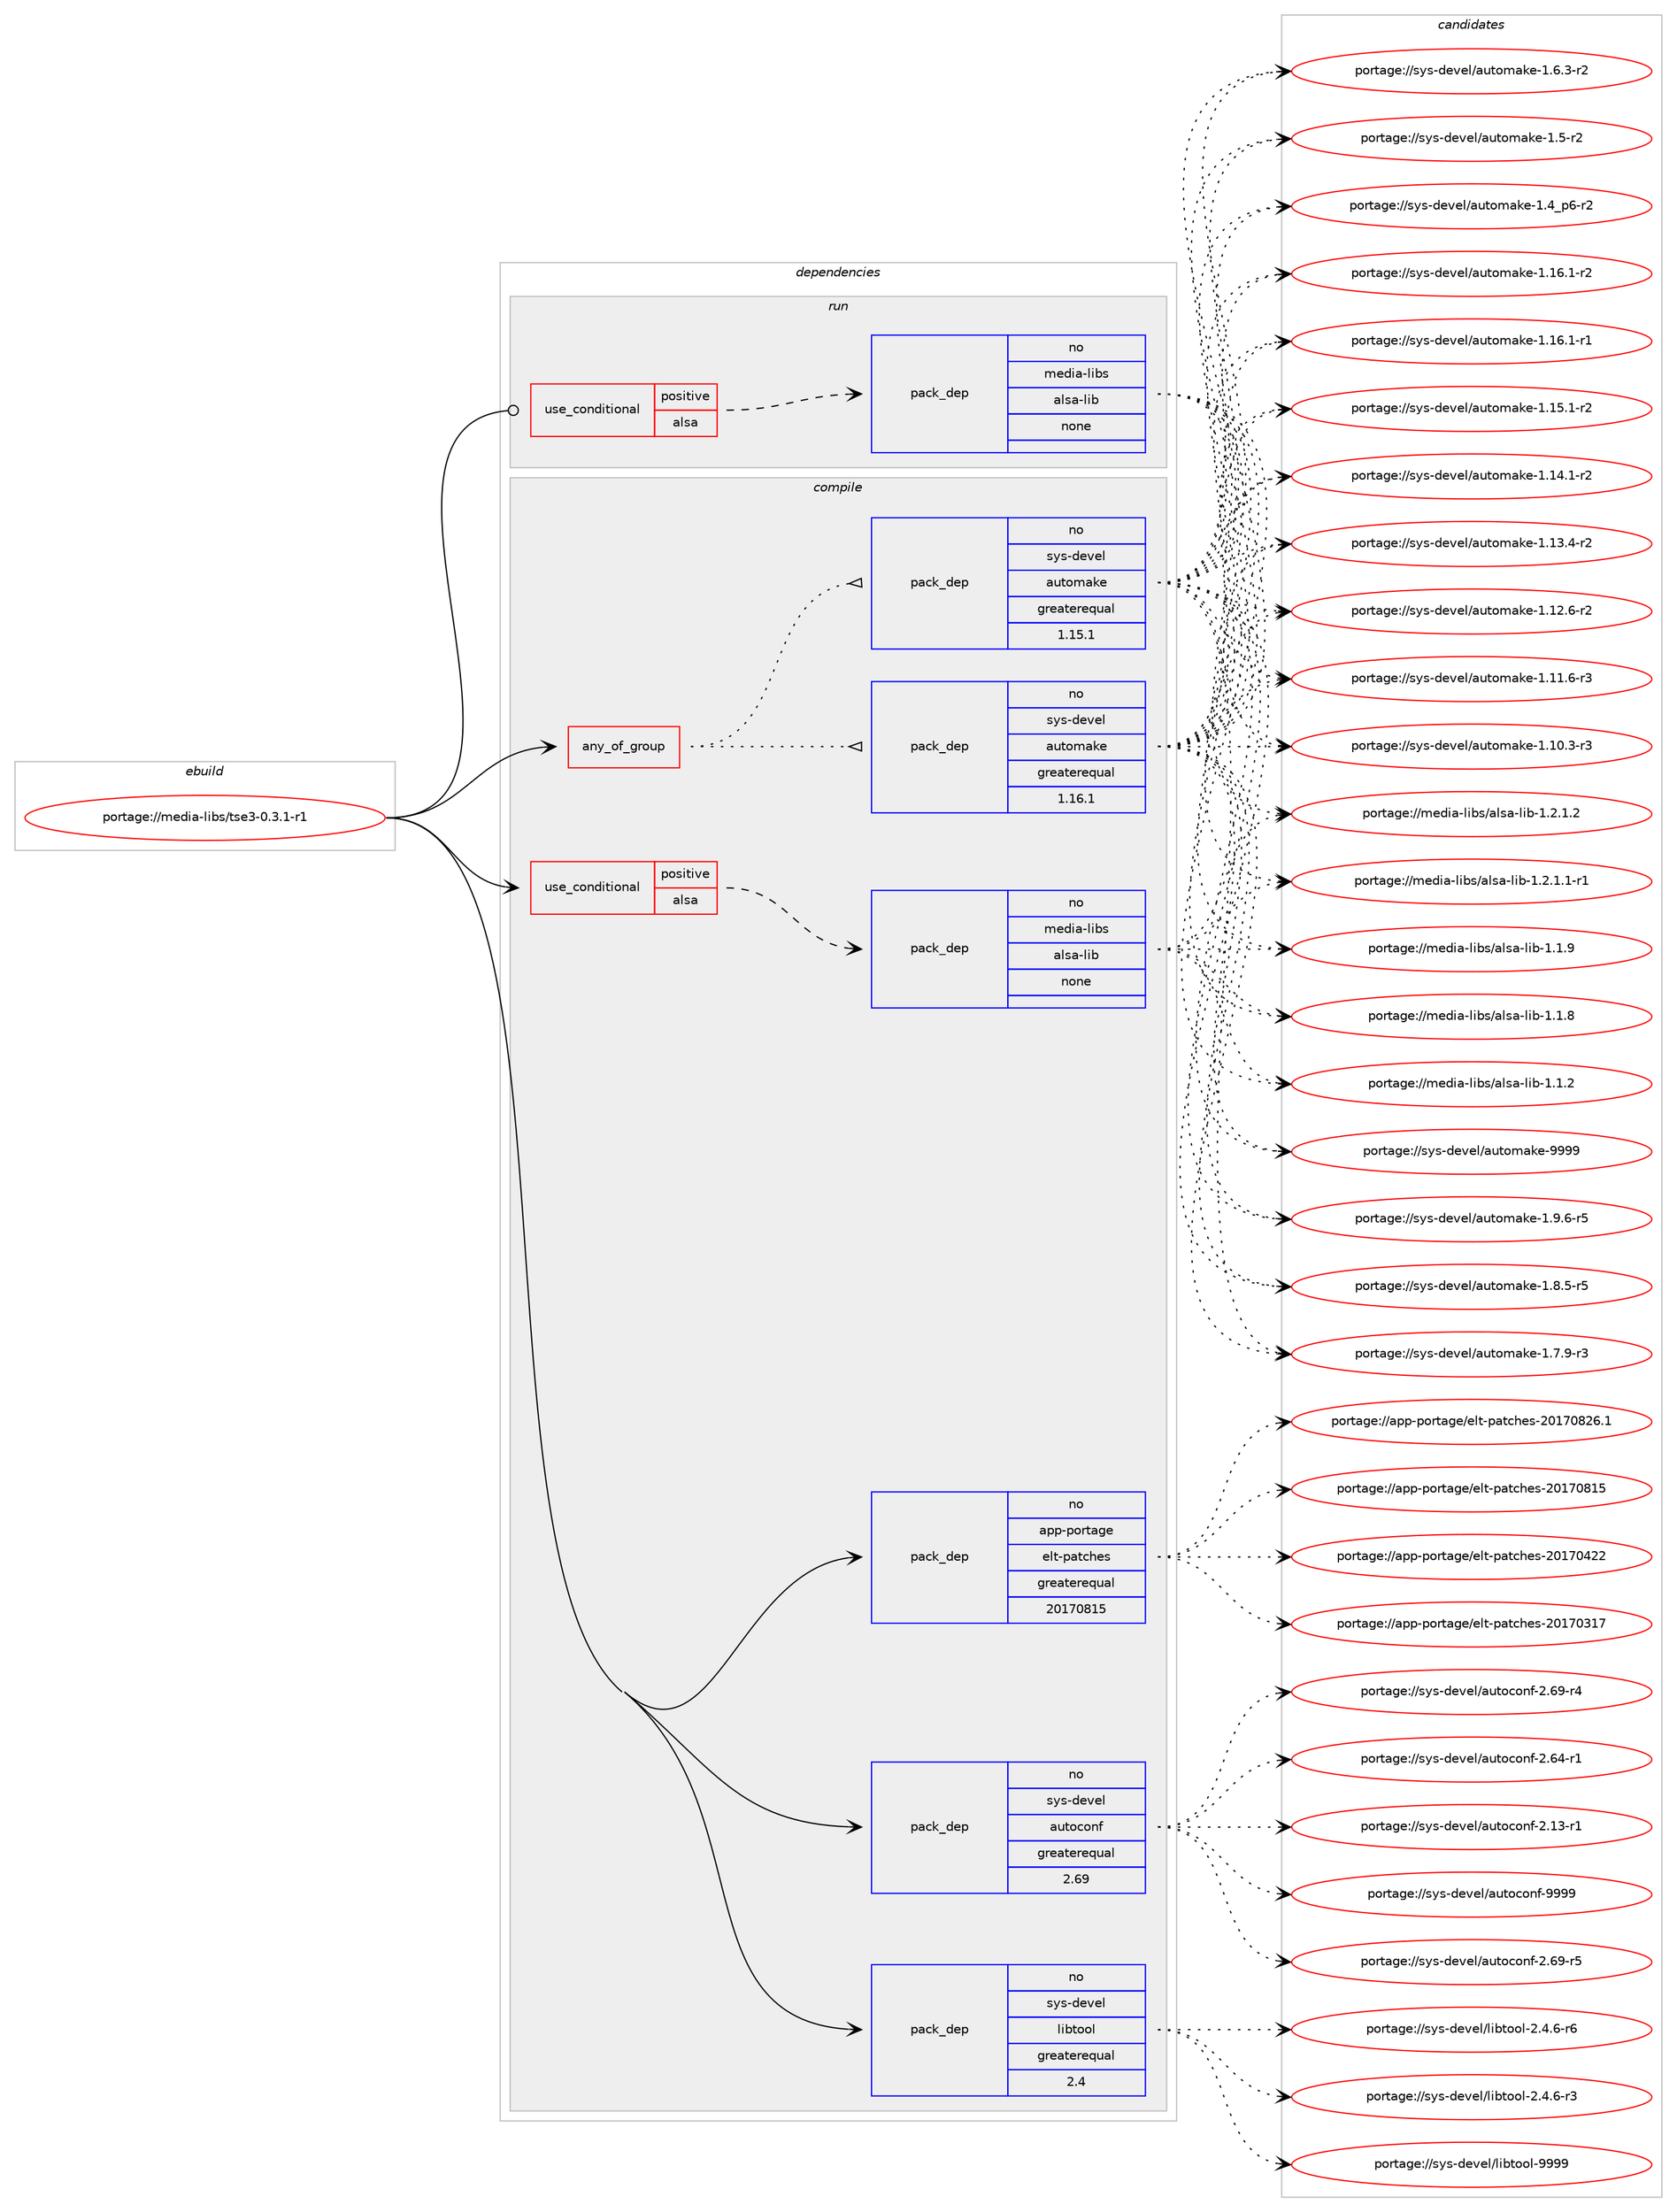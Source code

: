 digraph prolog {

# *************
# Graph options
# *************

newrank=true;
concentrate=true;
compound=true;
graph [rankdir=LR,fontname=Helvetica,fontsize=10,ranksep=1.5];#, ranksep=2.5, nodesep=0.2];
edge  [arrowhead=vee];
node  [fontname=Helvetica,fontsize=10];

# **********
# The ebuild
# **********

subgraph cluster_leftcol {
color=gray;
label=<<i>ebuild</i>>;
id [label="portage://media-libs/tse3-0.3.1-r1", color=red, width=4, href="../media-libs/tse3-0.3.1-r1.svg"];
}

# ****************
# The dependencies
# ****************

subgraph cluster_midcol {
color=gray;
label=<<i>dependencies</i>>;
subgraph cluster_compile {
fillcolor="#eeeeee";
style=filled;
label=<<i>compile</i>>;
subgraph any2912 {
dependency204141 [label=<<TABLE BORDER="0" CELLBORDER="1" CELLSPACING="0" CELLPADDING="4"><TR><TD CELLPADDING="10">any_of_group</TD></TR></TABLE>>, shape=none, color=red];subgraph pack155118 {
dependency204142 [label=<<TABLE BORDER="0" CELLBORDER="1" CELLSPACING="0" CELLPADDING="4" WIDTH="220"><TR><TD ROWSPAN="6" CELLPADDING="30">pack_dep</TD></TR><TR><TD WIDTH="110">no</TD></TR><TR><TD>sys-devel</TD></TR><TR><TD>automake</TD></TR><TR><TD>greaterequal</TD></TR><TR><TD>1.16.1</TD></TR></TABLE>>, shape=none, color=blue];
}
dependency204141:e -> dependency204142:w [weight=20,style="dotted",arrowhead="oinv"];
subgraph pack155119 {
dependency204143 [label=<<TABLE BORDER="0" CELLBORDER="1" CELLSPACING="0" CELLPADDING="4" WIDTH="220"><TR><TD ROWSPAN="6" CELLPADDING="30">pack_dep</TD></TR><TR><TD WIDTH="110">no</TD></TR><TR><TD>sys-devel</TD></TR><TR><TD>automake</TD></TR><TR><TD>greaterequal</TD></TR><TR><TD>1.15.1</TD></TR></TABLE>>, shape=none, color=blue];
}
dependency204141:e -> dependency204143:w [weight=20,style="dotted",arrowhead="oinv"];
}
id:e -> dependency204141:w [weight=20,style="solid",arrowhead="vee"];
subgraph cond45955 {
dependency204144 [label=<<TABLE BORDER="0" CELLBORDER="1" CELLSPACING="0" CELLPADDING="4"><TR><TD ROWSPAN="3" CELLPADDING="10">use_conditional</TD></TR><TR><TD>positive</TD></TR><TR><TD>alsa</TD></TR></TABLE>>, shape=none, color=red];
subgraph pack155120 {
dependency204145 [label=<<TABLE BORDER="0" CELLBORDER="1" CELLSPACING="0" CELLPADDING="4" WIDTH="220"><TR><TD ROWSPAN="6" CELLPADDING="30">pack_dep</TD></TR><TR><TD WIDTH="110">no</TD></TR><TR><TD>media-libs</TD></TR><TR><TD>alsa-lib</TD></TR><TR><TD>none</TD></TR><TR><TD></TD></TR></TABLE>>, shape=none, color=blue];
}
dependency204144:e -> dependency204145:w [weight=20,style="dashed",arrowhead="vee"];
}
id:e -> dependency204144:w [weight=20,style="solid",arrowhead="vee"];
subgraph pack155121 {
dependency204146 [label=<<TABLE BORDER="0" CELLBORDER="1" CELLSPACING="0" CELLPADDING="4" WIDTH="220"><TR><TD ROWSPAN="6" CELLPADDING="30">pack_dep</TD></TR><TR><TD WIDTH="110">no</TD></TR><TR><TD>app-portage</TD></TR><TR><TD>elt-patches</TD></TR><TR><TD>greaterequal</TD></TR><TR><TD>20170815</TD></TR></TABLE>>, shape=none, color=blue];
}
id:e -> dependency204146:w [weight=20,style="solid",arrowhead="vee"];
subgraph pack155122 {
dependency204147 [label=<<TABLE BORDER="0" CELLBORDER="1" CELLSPACING="0" CELLPADDING="4" WIDTH="220"><TR><TD ROWSPAN="6" CELLPADDING="30">pack_dep</TD></TR><TR><TD WIDTH="110">no</TD></TR><TR><TD>sys-devel</TD></TR><TR><TD>autoconf</TD></TR><TR><TD>greaterequal</TD></TR><TR><TD>2.69</TD></TR></TABLE>>, shape=none, color=blue];
}
id:e -> dependency204147:w [weight=20,style="solid",arrowhead="vee"];
subgraph pack155123 {
dependency204148 [label=<<TABLE BORDER="0" CELLBORDER="1" CELLSPACING="0" CELLPADDING="4" WIDTH="220"><TR><TD ROWSPAN="6" CELLPADDING="30">pack_dep</TD></TR><TR><TD WIDTH="110">no</TD></TR><TR><TD>sys-devel</TD></TR><TR><TD>libtool</TD></TR><TR><TD>greaterequal</TD></TR><TR><TD>2.4</TD></TR></TABLE>>, shape=none, color=blue];
}
id:e -> dependency204148:w [weight=20,style="solid",arrowhead="vee"];
}
subgraph cluster_compileandrun {
fillcolor="#eeeeee";
style=filled;
label=<<i>compile and run</i>>;
}
subgraph cluster_run {
fillcolor="#eeeeee";
style=filled;
label=<<i>run</i>>;
subgraph cond45956 {
dependency204149 [label=<<TABLE BORDER="0" CELLBORDER="1" CELLSPACING="0" CELLPADDING="4"><TR><TD ROWSPAN="3" CELLPADDING="10">use_conditional</TD></TR><TR><TD>positive</TD></TR><TR><TD>alsa</TD></TR></TABLE>>, shape=none, color=red];
subgraph pack155124 {
dependency204150 [label=<<TABLE BORDER="0" CELLBORDER="1" CELLSPACING="0" CELLPADDING="4" WIDTH="220"><TR><TD ROWSPAN="6" CELLPADDING="30">pack_dep</TD></TR><TR><TD WIDTH="110">no</TD></TR><TR><TD>media-libs</TD></TR><TR><TD>alsa-lib</TD></TR><TR><TD>none</TD></TR><TR><TD></TD></TR></TABLE>>, shape=none, color=blue];
}
dependency204149:e -> dependency204150:w [weight=20,style="dashed",arrowhead="vee"];
}
id:e -> dependency204149:w [weight=20,style="solid",arrowhead="odot"];
}
}

# **************
# The candidates
# **************

subgraph cluster_choices {
rank=same;
color=gray;
label=<<i>candidates</i>>;

subgraph choice155118 {
color=black;
nodesep=1;
choice115121115451001011181011084797117116111109971071014557575757 [label="portage://sys-devel/automake-9999", color=red, width=4,href="../sys-devel/automake-9999.svg"];
choice115121115451001011181011084797117116111109971071014549465746544511453 [label="portage://sys-devel/automake-1.9.6-r5", color=red, width=4,href="../sys-devel/automake-1.9.6-r5.svg"];
choice115121115451001011181011084797117116111109971071014549465646534511453 [label="portage://sys-devel/automake-1.8.5-r5", color=red, width=4,href="../sys-devel/automake-1.8.5-r5.svg"];
choice115121115451001011181011084797117116111109971071014549465546574511451 [label="portage://sys-devel/automake-1.7.9-r3", color=red, width=4,href="../sys-devel/automake-1.7.9-r3.svg"];
choice115121115451001011181011084797117116111109971071014549465446514511450 [label="portage://sys-devel/automake-1.6.3-r2", color=red, width=4,href="../sys-devel/automake-1.6.3-r2.svg"];
choice11512111545100101118101108479711711611110997107101454946534511450 [label="portage://sys-devel/automake-1.5-r2", color=red, width=4,href="../sys-devel/automake-1.5-r2.svg"];
choice115121115451001011181011084797117116111109971071014549465295112544511450 [label="portage://sys-devel/automake-1.4_p6-r2", color=red, width=4,href="../sys-devel/automake-1.4_p6-r2.svg"];
choice11512111545100101118101108479711711611110997107101454946495446494511450 [label="portage://sys-devel/automake-1.16.1-r2", color=red, width=4,href="../sys-devel/automake-1.16.1-r2.svg"];
choice11512111545100101118101108479711711611110997107101454946495446494511449 [label="portage://sys-devel/automake-1.16.1-r1", color=red, width=4,href="../sys-devel/automake-1.16.1-r1.svg"];
choice11512111545100101118101108479711711611110997107101454946495346494511450 [label="portage://sys-devel/automake-1.15.1-r2", color=red, width=4,href="../sys-devel/automake-1.15.1-r2.svg"];
choice11512111545100101118101108479711711611110997107101454946495246494511450 [label="portage://sys-devel/automake-1.14.1-r2", color=red, width=4,href="../sys-devel/automake-1.14.1-r2.svg"];
choice11512111545100101118101108479711711611110997107101454946495146524511450 [label="portage://sys-devel/automake-1.13.4-r2", color=red, width=4,href="../sys-devel/automake-1.13.4-r2.svg"];
choice11512111545100101118101108479711711611110997107101454946495046544511450 [label="portage://sys-devel/automake-1.12.6-r2", color=red, width=4,href="../sys-devel/automake-1.12.6-r2.svg"];
choice11512111545100101118101108479711711611110997107101454946494946544511451 [label="portage://sys-devel/automake-1.11.6-r3", color=red, width=4,href="../sys-devel/automake-1.11.6-r3.svg"];
choice11512111545100101118101108479711711611110997107101454946494846514511451 [label="portage://sys-devel/automake-1.10.3-r3", color=red, width=4,href="../sys-devel/automake-1.10.3-r3.svg"];
dependency204142:e -> choice115121115451001011181011084797117116111109971071014557575757:w [style=dotted,weight="100"];
dependency204142:e -> choice115121115451001011181011084797117116111109971071014549465746544511453:w [style=dotted,weight="100"];
dependency204142:e -> choice115121115451001011181011084797117116111109971071014549465646534511453:w [style=dotted,weight="100"];
dependency204142:e -> choice115121115451001011181011084797117116111109971071014549465546574511451:w [style=dotted,weight="100"];
dependency204142:e -> choice115121115451001011181011084797117116111109971071014549465446514511450:w [style=dotted,weight="100"];
dependency204142:e -> choice11512111545100101118101108479711711611110997107101454946534511450:w [style=dotted,weight="100"];
dependency204142:e -> choice115121115451001011181011084797117116111109971071014549465295112544511450:w [style=dotted,weight="100"];
dependency204142:e -> choice11512111545100101118101108479711711611110997107101454946495446494511450:w [style=dotted,weight="100"];
dependency204142:e -> choice11512111545100101118101108479711711611110997107101454946495446494511449:w [style=dotted,weight="100"];
dependency204142:e -> choice11512111545100101118101108479711711611110997107101454946495346494511450:w [style=dotted,weight="100"];
dependency204142:e -> choice11512111545100101118101108479711711611110997107101454946495246494511450:w [style=dotted,weight="100"];
dependency204142:e -> choice11512111545100101118101108479711711611110997107101454946495146524511450:w [style=dotted,weight="100"];
dependency204142:e -> choice11512111545100101118101108479711711611110997107101454946495046544511450:w [style=dotted,weight="100"];
dependency204142:e -> choice11512111545100101118101108479711711611110997107101454946494946544511451:w [style=dotted,weight="100"];
dependency204142:e -> choice11512111545100101118101108479711711611110997107101454946494846514511451:w [style=dotted,weight="100"];
}
subgraph choice155119 {
color=black;
nodesep=1;
choice115121115451001011181011084797117116111109971071014557575757 [label="portage://sys-devel/automake-9999", color=red, width=4,href="../sys-devel/automake-9999.svg"];
choice115121115451001011181011084797117116111109971071014549465746544511453 [label="portage://sys-devel/automake-1.9.6-r5", color=red, width=4,href="../sys-devel/automake-1.9.6-r5.svg"];
choice115121115451001011181011084797117116111109971071014549465646534511453 [label="portage://sys-devel/automake-1.8.5-r5", color=red, width=4,href="../sys-devel/automake-1.8.5-r5.svg"];
choice115121115451001011181011084797117116111109971071014549465546574511451 [label="portage://sys-devel/automake-1.7.9-r3", color=red, width=4,href="../sys-devel/automake-1.7.9-r3.svg"];
choice115121115451001011181011084797117116111109971071014549465446514511450 [label="portage://sys-devel/automake-1.6.3-r2", color=red, width=4,href="../sys-devel/automake-1.6.3-r2.svg"];
choice11512111545100101118101108479711711611110997107101454946534511450 [label="portage://sys-devel/automake-1.5-r2", color=red, width=4,href="../sys-devel/automake-1.5-r2.svg"];
choice115121115451001011181011084797117116111109971071014549465295112544511450 [label="portage://sys-devel/automake-1.4_p6-r2", color=red, width=4,href="../sys-devel/automake-1.4_p6-r2.svg"];
choice11512111545100101118101108479711711611110997107101454946495446494511450 [label="portage://sys-devel/automake-1.16.1-r2", color=red, width=4,href="../sys-devel/automake-1.16.1-r2.svg"];
choice11512111545100101118101108479711711611110997107101454946495446494511449 [label="portage://sys-devel/automake-1.16.1-r1", color=red, width=4,href="../sys-devel/automake-1.16.1-r1.svg"];
choice11512111545100101118101108479711711611110997107101454946495346494511450 [label="portage://sys-devel/automake-1.15.1-r2", color=red, width=4,href="../sys-devel/automake-1.15.1-r2.svg"];
choice11512111545100101118101108479711711611110997107101454946495246494511450 [label="portage://sys-devel/automake-1.14.1-r2", color=red, width=4,href="../sys-devel/automake-1.14.1-r2.svg"];
choice11512111545100101118101108479711711611110997107101454946495146524511450 [label="portage://sys-devel/automake-1.13.4-r2", color=red, width=4,href="../sys-devel/automake-1.13.4-r2.svg"];
choice11512111545100101118101108479711711611110997107101454946495046544511450 [label="portage://sys-devel/automake-1.12.6-r2", color=red, width=4,href="../sys-devel/automake-1.12.6-r2.svg"];
choice11512111545100101118101108479711711611110997107101454946494946544511451 [label="portage://sys-devel/automake-1.11.6-r3", color=red, width=4,href="../sys-devel/automake-1.11.6-r3.svg"];
choice11512111545100101118101108479711711611110997107101454946494846514511451 [label="portage://sys-devel/automake-1.10.3-r3", color=red, width=4,href="../sys-devel/automake-1.10.3-r3.svg"];
dependency204143:e -> choice115121115451001011181011084797117116111109971071014557575757:w [style=dotted,weight="100"];
dependency204143:e -> choice115121115451001011181011084797117116111109971071014549465746544511453:w [style=dotted,weight="100"];
dependency204143:e -> choice115121115451001011181011084797117116111109971071014549465646534511453:w [style=dotted,weight="100"];
dependency204143:e -> choice115121115451001011181011084797117116111109971071014549465546574511451:w [style=dotted,weight="100"];
dependency204143:e -> choice115121115451001011181011084797117116111109971071014549465446514511450:w [style=dotted,weight="100"];
dependency204143:e -> choice11512111545100101118101108479711711611110997107101454946534511450:w [style=dotted,weight="100"];
dependency204143:e -> choice115121115451001011181011084797117116111109971071014549465295112544511450:w [style=dotted,weight="100"];
dependency204143:e -> choice11512111545100101118101108479711711611110997107101454946495446494511450:w [style=dotted,weight="100"];
dependency204143:e -> choice11512111545100101118101108479711711611110997107101454946495446494511449:w [style=dotted,weight="100"];
dependency204143:e -> choice11512111545100101118101108479711711611110997107101454946495346494511450:w [style=dotted,weight="100"];
dependency204143:e -> choice11512111545100101118101108479711711611110997107101454946495246494511450:w [style=dotted,weight="100"];
dependency204143:e -> choice11512111545100101118101108479711711611110997107101454946495146524511450:w [style=dotted,weight="100"];
dependency204143:e -> choice11512111545100101118101108479711711611110997107101454946495046544511450:w [style=dotted,weight="100"];
dependency204143:e -> choice11512111545100101118101108479711711611110997107101454946494946544511451:w [style=dotted,weight="100"];
dependency204143:e -> choice11512111545100101118101108479711711611110997107101454946494846514511451:w [style=dotted,weight="100"];
}
subgraph choice155120 {
color=black;
nodesep=1;
choice10910110010597451081059811547971081159745108105984549465046494650 [label="portage://media-libs/alsa-lib-1.2.1.2", color=red, width=4,href="../media-libs/alsa-lib-1.2.1.2.svg"];
choice109101100105974510810598115479710811597451081059845494650464946494511449 [label="portage://media-libs/alsa-lib-1.2.1.1-r1", color=red, width=4,href="../media-libs/alsa-lib-1.2.1.1-r1.svg"];
choice1091011001059745108105981154797108115974510810598454946494657 [label="portage://media-libs/alsa-lib-1.1.9", color=red, width=4,href="../media-libs/alsa-lib-1.1.9.svg"];
choice1091011001059745108105981154797108115974510810598454946494656 [label="portage://media-libs/alsa-lib-1.1.8", color=red, width=4,href="../media-libs/alsa-lib-1.1.8.svg"];
choice1091011001059745108105981154797108115974510810598454946494650 [label="portage://media-libs/alsa-lib-1.1.2", color=red, width=4,href="../media-libs/alsa-lib-1.1.2.svg"];
dependency204145:e -> choice10910110010597451081059811547971081159745108105984549465046494650:w [style=dotted,weight="100"];
dependency204145:e -> choice109101100105974510810598115479710811597451081059845494650464946494511449:w [style=dotted,weight="100"];
dependency204145:e -> choice1091011001059745108105981154797108115974510810598454946494657:w [style=dotted,weight="100"];
dependency204145:e -> choice1091011001059745108105981154797108115974510810598454946494656:w [style=dotted,weight="100"];
dependency204145:e -> choice1091011001059745108105981154797108115974510810598454946494650:w [style=dotted,weight="100"];
}
subgraph choice155121 {
color=black;
nodesep=1;
choice971121124511211111411697103101471011081164511297116991041011154550484955485650544649 [label="portage://app-portage/elt-patches-20170826.1", color=red, width=4,href="../app-portage/elt-patches-20170826.1.svg"];
choice97112112451121111141169710310147101108116451129711699104101115455048495548564953 [label="portage://app-portage/elt-patches-20170815", color=red, width=4,href="../app-portage/elt-patches-20170815.svg"];
choice97112112451121111141169710310147101108116451129711699104101115455048495548525050 [label="portage://app-portage/elt-patches-20170422", color=red, width=4,href="../app-portage/elt-patches-20170422.svg"];
choice97112112451121111141169710310147101108116451129711699104101115455048495548514955 [label="portage://app-portage/elt-patches-20170317", color=red, width=4,href="../app-portage/elt-patches-20170317.svg"];
dependency204146:e -> choice971121124511211111411697103101471011081164511297116991041011154550484955485650544649:w [style=dotted,weight="100"];
dependency204146:e -> choice97112112451121111141169710310147101108116451129711699104101115455048495548564953:w [style=dotted,weight="100"];
dependency204146:e -> choice97112112451121111141169710310147101108116451129711699104101115455048495548525050:w [style=dotted,weight="100"];
dependency204146:e -> choice97112112451121111141169710310147101108116451129711699104101115455048495548514955:w [style=dotted,weight="100"];
}
subgraph choice155122 {
color=black;
nodesep=1;
choice115121115451001011181011084797117116111991111101024557575757 [label="portage://sys-devel/autoconf-9999", color=red, width=4,href="../sys-devel/autoconf-9999.svg"];
choice1151211154510010111810110847971171161119911111010245504654574511453 [label="portage://sys-devel/autoconf-2.69-r5", color=red, width=4,href="../sys-devel/autoconf-2.69-r5.svg"];
choice1151211154510010111810110847971171161119911111010245504654574511452 [label="portage://sys-devel/autoconf-2.69-r4", color=red, width=4,href="../sys-devel/autoconf-2.69-r4.svg"];
choice1151211154510010111810110847971171161119911111010245504654524511449 [label="portage://sys-devel/autoconf-2.64-r1", color=red, width=4,href="../sys-devel/autoconf-2.64-r1.svg"];
choice1151211154510010111810110847971171161119911111010245504649514511449 [label="portage://sys-devel/autoconf-2.13-r1", color=red, width=4,href="../sys-devel/autoconf-2.13-r1.svg"];
dependency204147:e -> choice115121115451001011181011084797117116111991111101024557575757:w [style=dotted,weight="100"];
dependency204147:e -> choice1151211154510010111810110847971171161119911111010245504654574511453:w [style=dotted,weight="100"];
dependency204147:e -> choice1151211154510010111810110847971171161119911111010245504654574511452:w [style=dotted,weight="100"];
dependency204147:e -> choice1151211154510010111810110847971171161119911111010245504654524511449:w [style=dotted,weight="100"];
dependency204147:e -> choice1151211154510010111810110847971171161119911111010245504649514511449:w [style=dotted,weight="100"];
}
subgraph choice155123 {
color=black;
nodesep=1;
choice1151211154510010111810110847108105981161111111084557575757 [label="portage://sys-devel/libtool-9999", color=red, width=4,href="../sys-devel/libtool-9999.svg"];
choice1151211154510010111810110847108105981161111111084550465246544511454 [label="portage://sys-devel/libtool-2.4.6-r6", color=red, width=4,href="../sys-devel/libtool-2.4.6-r6.svg"];
choice1151211154510010111810110847108105981161111111084550465246544511451 [label="portage://sys-devel/libtool-2.4.6-r3", color=red, width=4,href="../sys-devel/libtool-2.4.6-r3.svg"];
dependency204148:e -> choice1151211154510010111810110847108105981161111111084557575757:w [style=dotted,weight="100"];
dependency204148:e -> choice1151211154510010111810110847108105981161111111084550465246544511454:w [style=dotted,weight="100"];
dependency204148:e -> choice1151211154510010111810110847108105981161111111084550465246544511451:w [style=dotted,weight="100"];
}
subgraph choice155124 {
color=black;
nodesep=1;
choice10910110010597451081059811547971081159745108105984549465046494650 [label="portage://media-libs/alsa-lib-1.2.1.2", color=red, width=4,href="../media-libs/alsa-lib-1.2.1.2.svg"];
choice109101100105974510810598115479710811597451081059845494650464946494511449 [label="portage://media-libs/alsa-lib-1.2.1.1-r1", color=red, width=4,href="../media-libs/alsa-lib-1.2.1.1-r1.svg"];
choice1091011001059745108105981154797108115974510810598454946494657 [label="portage://media-libs/alsa-lib-1.1.9", color=red, width=4,href="../media-libs/alsa-lib-1.1.9.svg"];
choice1091011001059745108105981154797108115974510810598454946494656 [label="portage://media-libs/alsa-lib-1.1.8", color=red, width=4,href="../media-libs/alsa-lib-1.1.8.svg"];
choice1091011001059745108105981154797108115974510810598454946494650 [label="portage://media-libs/alsa-lib-1.1.2", color=red, width=4,href="../media-libs/alsa-lib-1.1.2.svg"];
dependency204150:e -> choice10910110010597451081059811547971081159745108105984549465046494650:w [style=dotted,weight="100"];
dependency204150:e -> choice109101100105974510810598115479710811597451081059845494650464946494511449:w [style=dotted,weight="100"];
dependency204150:e -> choice1091011001059745108105981154797108115974510810598454946494657:w [style=dotted,weight="100"];
dependency204150:e -> choice1091011001059745108105981154797108115974510810598454946494656:w [style=dotted,weight="100"];
dependency204150:e -> choice1091011001059745108105981154797108115974510810598454946494650:w [style=dotted,weight="100"];
}
}

}
